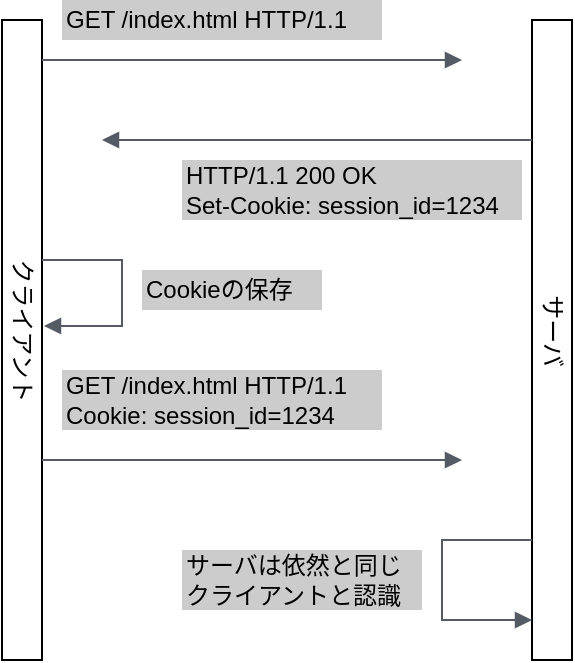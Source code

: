 <mxfile version="13.10.0" type="embed">
    <diagram id="OSkywqQYmv1veDfpC-55" name="Page-1">
        <mxGraphModel dx="732" dy="368" grid="1" gridSize="10" guides="1" tooltips="1" connect="1" arrows="1" fold="1" page="1" pageScale="1" pageWidth="827" pageHeight="1169" math="0" shadow="0">
            <root>
                <mxCell id="0"/>
                <mxCell id="1" parent="0"/>
                <mxCell id="15" value="" style="html=1;points=[];perimeter=orthogonalPerimeter;labelPosition=center;verticalLabelPosition=middle;align=center;verticalAlign=middle;labelBorderColor=none;" parent="1" vertex="1">
                    <mxGeometry x="70" y="40" width="20" height="320" as="geometry"/>
                </mxCell>
                <mxCell id="16" value="クライアント" style="text;html=1;align=center;verticalAlign=middle;resizable=0;points=[];autosize=1;rotation=90;" parent="1" vertex="1">
                    <mxGeometry x="35" y="185" width="90" height="20" as="geometry"/>
                </mxCell>
                <mxCell id="17" value="" style="html=1;points=[];perimeter=orthogonalPerimeter;labelPosition=center;verticalLabelPosition=middle;align=center;verticalAlign=middle;labelBorderColor=none;" parent="1" vertex="1">
                    <mxGeometry x="335" y="40" width="20" height="320" as="geometry"/>
                </mxCell>
                <mxCell id="18" value="サーバ" style="text;html=1;align=center;verticalAlign=middle;resizable=0;points=[];autosize=1;rotation=90;" parent="1" vertex="1">
                    <mxGeometry x="320" y="185" width="50" height="20" as="geometry"/>
                </mxCell>
                <mxCell id="19" value="" style="edgeStyle=orthogonalEdgeStyle;html=1;endArrow=block;elbow=vertical;startArrow=none;endFill=1;strokeColor=#545B64;rounded=0;" parent="1" edge="1">
                    <mxGeometry width="100" relative="1" as="geometry">
                        <mxPoint x="90" y="60" as="sourcePoint"/>
                        <mxPoint x="300" y="60" as="targetPoint"/>
                    </mxGeometry>
                </mxCell>
                <mxCell id="20" value="GET /index.html HTTP/1.1" style="text;html=1;align=left;verticalAlign=middle;resizable=0;points=[];autosize=1;fillColor=#CCCCCC;" parent="1" vertex="1">
                    <mxGeometry x="100" y="30" width="160" height="20" as="geometry"/>
                </mxCell>
                <mxCell id="21" value="" style="edgeStyle=orthogonalEdgeStyle;html=1;endArrow=none;elbow=vertical;startArrow=block;startFill=1;strokeColor=#545B64;rounded=0;" parent="1" edge="1">
                    <mxGeometry width="100" relative="1" as="geometry">
                        <mxPoint x="120" y="100" as="sourcePoint"/>
                        <mxPoint x="335" y="100" as="targetPoint"/>
                    </mxGeometry>
                </mxCell>
                <mxCell id="22" value="HTTP/1.1 200 OK&lt;br&gt;Set-Cookie: session_id=1234" style="text;html=1;align=left;verticalAlign=middle;resizable=0;points=[];autosize=1;fillColor=#CCCCCC;" parent="1" vertex="1">
                    <mxGeometry x="160" y="110" width="170" height="30" as="geometry"/>
                </mxCell>
                <mxCell id="24" value="" style="edgeStyle=orthogonalEdgeStyle;html=1;endArrow=block;elbow=vertical;startArrow=none;endFill=1;strokeColor=#545B64;rounded=0;" parent="1" edge="1">
                    <mxGeometry width="100" relative="1" as="geometry">
                        <mxPoint x="90" y="160" as="sourcePoint"/>
                        <mxPoint x="91" y="193" as="targetPoint"/>
                        <Array as="points">
                            <mxPoint x="130" y="160"/>
                            <mxPoint x="130" y="193"/>
                        </Array>
                    </mxGeometry>
                </mxCell>
                <mxCell id="25" value="Cookieの保存" style="text;html=1;align=left;verticalAlign=middle;resizable=0;points=[];autosize=1;fillColor=#CCCCCC;" parent="1" vertex="1">
                    <mxGeometry x="140" y="165" width="90" height="20" as="geometry"/>
                </mxCell>
                <mxCell id="26" value="" style="edgeStyle=orthogonalEdgeStyle;html=1;endArrow=block;elbow=vertical;startArrow=none;endFill=1;strokeColor=#545B64;rounded=0;" parent="1" edge="1">
                    <mxGeometry width="100" relative="1" as="geometry">
                        <mxPoint x="90" y="260" as="sourcePoint"/>
                        <mxPoint x="300" y="260" as="targetPoint"/>
                    </mxGeometry>
                </mxCell>
                <mxCell id="27" value="GET /index.html HTTP/1.1&lt;br&gt;Cookie: session_id=1234" style="text;html=1;align=left;verticalAlign=middle;resizable=0;points=[];autosize=1;fillColor=#CCCCCC;" parent="1" vertex="1">
                    <mxGeometry x="100" y="215" width="160" height="30" as="geometry"/>
                </mxCell>
                <mxCell id="28" value="" style="edgeStyle=orthogonalEdgeStyle;html=1;endArrow=none;elbow=vertical;startArrow=block;startFill=1;strokeColor=#545B64;rounded=0;" parent="1" edge="1">
                    <mxGeometry width="100" relative="1" as="geometry">
                        <mxPoint x="335" y="340" as="sourcePoint"/>
                        <mxPoint x="335" y="300" as="targetPoint"/>
                        <Array as="points">
                            <mxPoint x="335" y="340"/>
                            <mxPoint x="290" y="340"/>
                            <mxPoint x="290" y="300"/>
                        </Array>
                    </mxGeometry>
                </mxCell>
                <mxCell id="29" value="サーバは依然と同じ&lt;br&gt;クライアントと認識" style="text;html=1;align=left;verticalAlign=middle;resizable=0;points=[];autosize=1;fillColor=#CCCCCC;" parent="1" vertex="1">
                    <mxGeometry x="160" y="305" width="120" height="30" as="geometry"/>
                </mxCell>
            </root>
        </mxGraphModel>
    </diagram>
</mxfile>